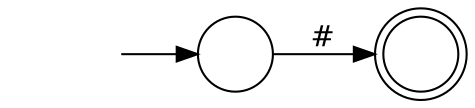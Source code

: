 digraph Automaton {
  rankdir = LR;
  0 [shape=circle,label=""];
  initial [shape=plaintext,label=""];
  initial -> 0
  0 -> 1 [label="#"]
  1 [shape=doublecircle,label=""];
}
